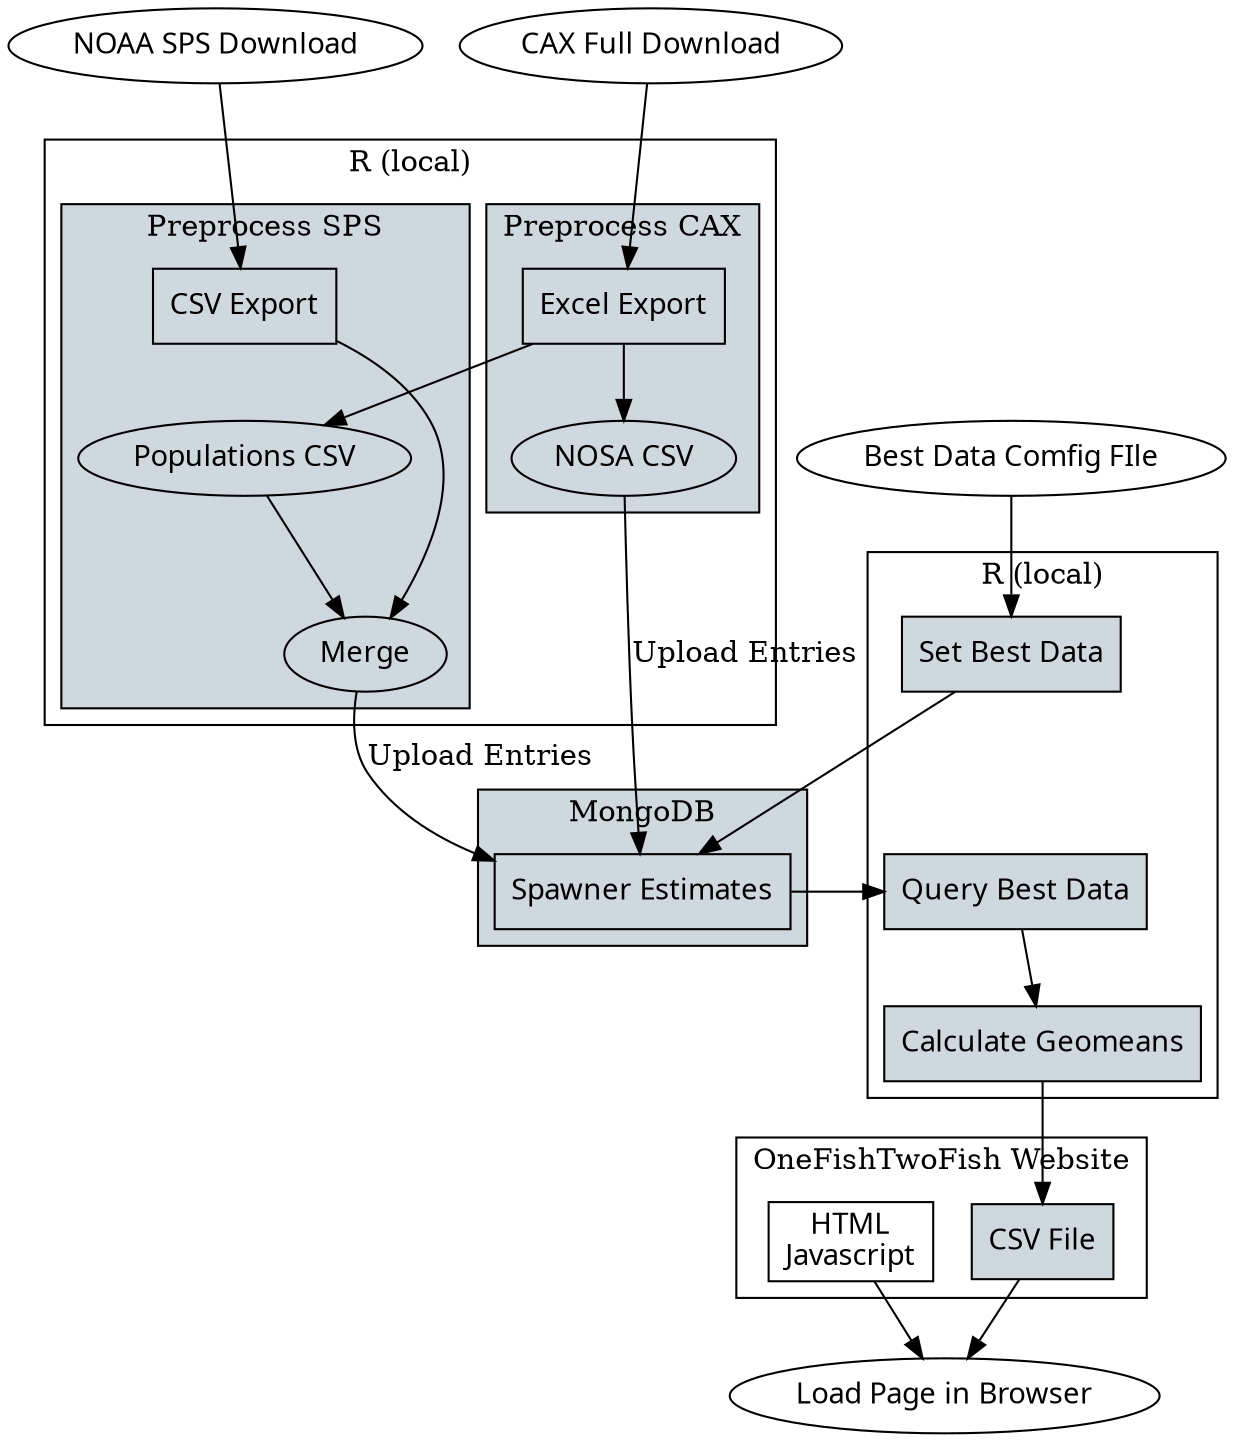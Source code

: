 digraph {
  node [ fontname="Handlee" ];
  compound=true

     sps_download [label="NOAA SPS Download"];
     cax_download [label="CAX Full Download"];


 
      
  subgraph cluster_backend {
    label="R (local)";
    rankdir="LR"
    subgraph cluster_CAX {
        fillcolor="#CFD8DC"
        style="filled"
        fontcolor="black"        
        label="Preprocess CAX"
        export_cax [label="Excel Export" shape=polygon];
        nosa_csv [label="NOSA CSV"]
        
    }
    
    subgraph cluster_SPS{
        fillcolor="#CFD8DC"
        style="filled"
        fontcolor="black"        
        label="Preprocess SPS"
        export_sps [label="CSV Export" shape=polygon];
        pop_csv [label="Populations CSV"]
        merge_pops [label="Merge"]
    }
    
    subgraph cluster_best{
        fillcolor="#CFD8DC"
        style="filled"
        fontcolor="black"        
        label="Set Best Data"
        
    }    

  }
  
    subgraph cluster_back2{
        label="R (local)"
        query_mongo [shape=rectangle label="Query Best Data" fillcolor="#CFD8DC"
    style="filled" fontcolor="black"]
        geomeans [label="Calculate Geomeans" shape=rectangle fillcolor="#CFD8DC"
    style="filled" fontcolor="black"]
    set_best [shape=rectangle label="Set Best Data"  fillcolor="#CFD8DC"
    style="filled" fontcolor="black"]
    }
  
  subgraph cluster_onefish {
    label="OneFishTwoFish Website" 
    html [shape=rectangle label="HTML\nJavascript"]
    csv [shape=rectangle label="CSV File" fillcolor="#CFD8DC"
    style="filled" fontcolor="black"]
  }
  
  load_page [label="Load Page in Browser"]

  
  subgraph cluster_MongoDB{
        fillcolor="#CFD8DC"
        style="filled"
        fontcolor="black"        
        label="MongoDB"
        spawners[label="Spawner Estimates" shape=polygon];
  }
  
  subgraph cluster_postprocss{
      
  }
  
  best_csv [label="Best Data Comfig FIle"]
  
  cax_download -> export_cax;
  sps_download -> export_sps
  export_cax -> nosa_csv
  export_cax -> pop_csv
  pop_csv -> merge_pops
  nosa_csv -> spawners [label="Upload Entries"]
  export_sps -> merge_pops
  export_sps -> pop_csv  [style=invis]
  merge_pops -> spawners [label="Upload Entries"]
  best_csv -> set_best
  set_best -> spawners
  set_best -> query_mongo  [style=invis]
  spawners -> query_mongo
  query_mongo -> geomeans
  geomeans -> csv

  html -> load_page
  csv -> load_page

}